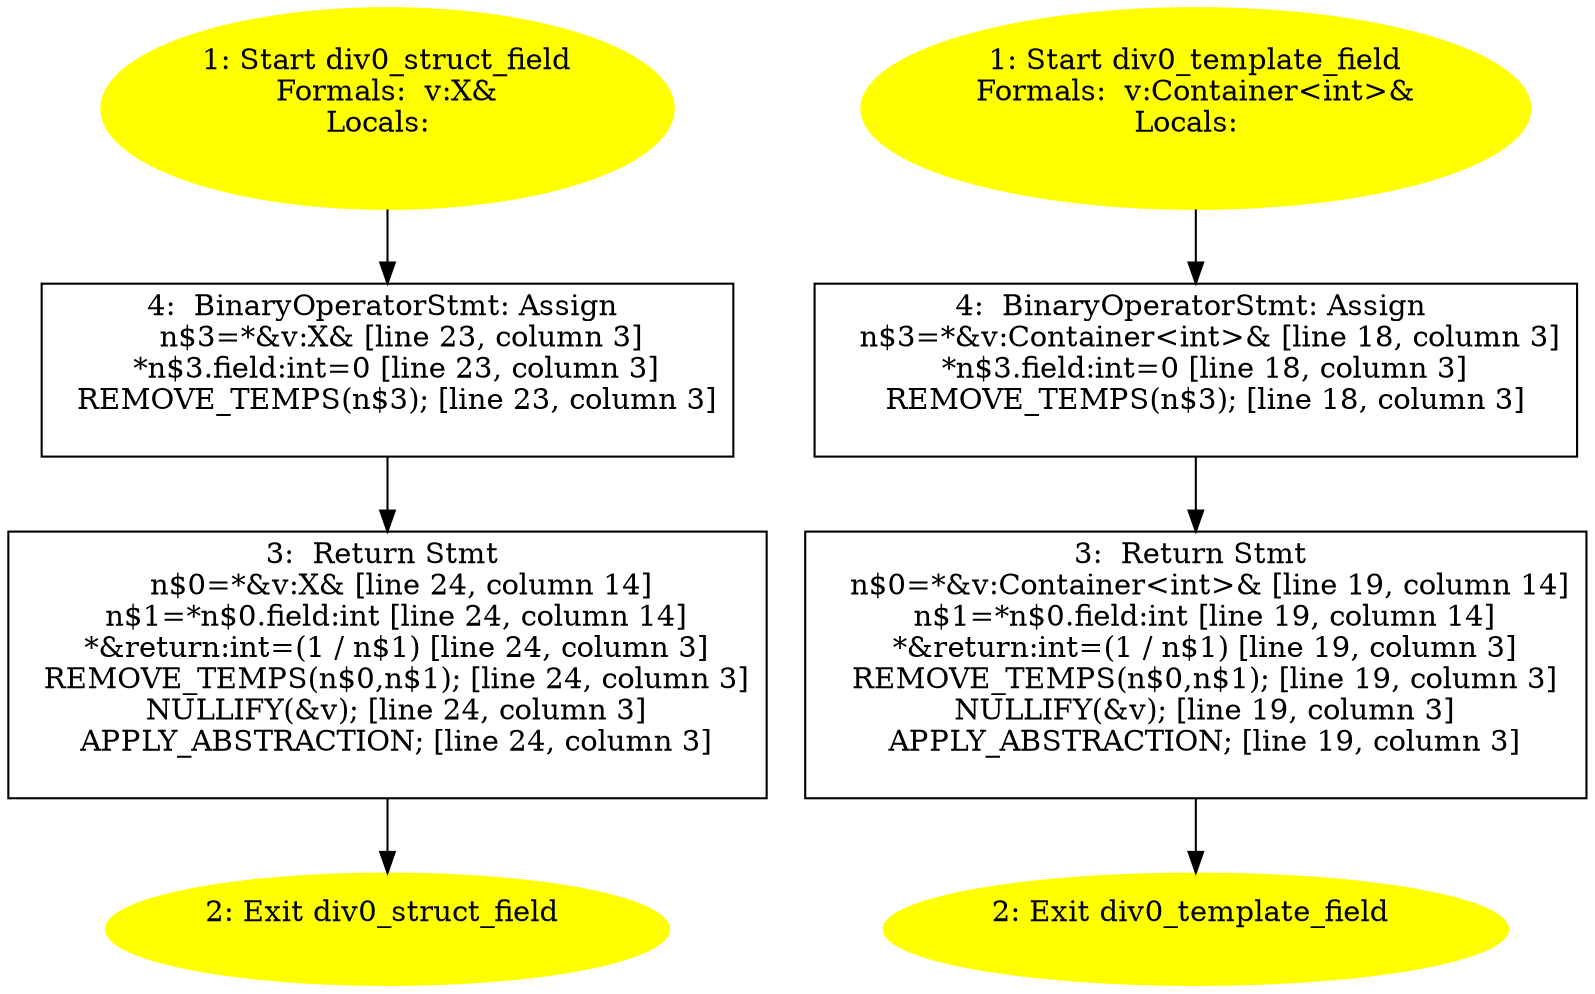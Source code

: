 /* @generated */
digraph cfg {
"div0_struct_field#9739930445713322699.789b28ce09db76d69bc6373aefeacf6a_1" [label="1: Start div0_struct_field\nFormals:  v:X&\nLocals:  \n  " color=yellow style=filled]
	

	 "div0_struct_field#9739930445713322699.789b28ce09db76d69bc6373aefeacf6a_1" -> "div0_struct_field#9739930445713322699.789b28ce09db76d69bc6373aefeacf6a_4" ;
"div0_struct_field#9739930445713322699.789b28ce09db76d69bc6373aefeacf6a_2" [label="2: Exit div0_struct_field \n  " color=yellow style=filled]
	

"div0_struct_field#9739930445713322699.789b28ce09db76d69bc6373aefeacf6a_3" [label="3:  Return Stmt \n   n$0=*&v:X& [line 24, column 14]\n  n$1=*n$0.field:int [line 24, column 14]\n  *&return:int=(1 / n$1) [line 24, column 3]\n  REMOVE_TEMPS(n$0,n$1); [line 24, column 3]\n  NULLIFY(&v); [line 24, column 3]\n  APPLY_ABSTRACTION; [line 24, column 3]\n " shape="box"]
	

	 "div0_struct_field#9739930445713322699.789b28ce09db76d69bc6373aefeacf6a_3" -> "div0_struct_field#9739930445713322699.789b28ce09db76d69bc6373aefeacf6a_2" ;
"div0_struct_field#9739930445713322699.789b28ce09db76d69bc6373aefeacf6a_4" [label="4:  BinaryOperatorStmt: Assign \n   n$3=*&v:X& [line 23, column 3]\n  *n$3.field:int=0 [line 23, column 3]\n  REMOVE_TEMPS(n$3); [line 23, column 3]\n " shape="box"]
	

	 "div0_struct_field#9739930445713322699.789b28ce09db76d69bc6373aefeacf6a_4" -> "div0_struct_field#9739930445713322699.789b28ce09db76d69bc6373aefeacf6a_3" ;
"div0_template_field#16893301392201012428.8e63a0ece60a1b5e4e7b3cfa5d3dddd8_1" [label="1: Start div0_template_field\nFormals:  v:Container<int>&\nLocals:  \n  " color=yellow style=filled]
	

	 "div0_template_field#16893301392201012428.8e63a0ece60a1b5e4e7b3cfa5d3dddd8_1" -> "div0_template_field#16893301392201012428.8e63a0ece60a1b5e4e7b3cfa5d3dddd8_4" ;
"div0_template_field#16893301392201012428.8e63a0ece60a1b5e4e7b3cfa5d3dddd8_2" [label="2: Exit div0_template_field \n  " color=yellow style=filled]
	

"div0_template_field#16893301392201012428.8e63a0ece60a1b5e4e7b3cfa5d3dddd8_3" [label="3:  Return Stmt \n   n$0=*&v:Container<int>& [line 19, column 14]\n  n$1=*n$0.field:int [line 19, column 14]\n  *&return:int=(1 / n$1) [line 19, column 3]\n  REMOVE_TEMPS(n$0,n$1); [line 19, column 3]\n  NULLIFY(&v); [line 19, column 3]\n  APPLY_ABSTRACTION; [line 19, column 3]\n " shape="box"]
	

	 "div0_template_field#16893301392201012428.8e63a0ece60a1b5e4e7b3cfa5d3dddd8_3" -> "div0_template_field#16893301392201012428.8e63a0ece60a1b5e4e7b3cfa5d3dddd8_2" ;
"div0_template_field#16893301392201012428.8e63a0ece60a1b5e4e7b3cfa5d3dddd8_4" [label="4:  BinaryOperatorStmt: Assign \n   n$3=*&v:Container<int>& [line 18, column 3]\n  *n$3.field:int=0 [line 18, column 3]\n  REMOVE_TEMPS(n$3); [line 18, column 3]\n " shape="box"]
	

	 "div0_template_field#16893301392201012428.8e63a0ece60a1b5e4e7b3cfa5d3dddd8_4" -> "div0_template_field#16893301392201012428.8e63a0ece60a1b5e4e7b3cfa5d3dddd8_3" ;
}
